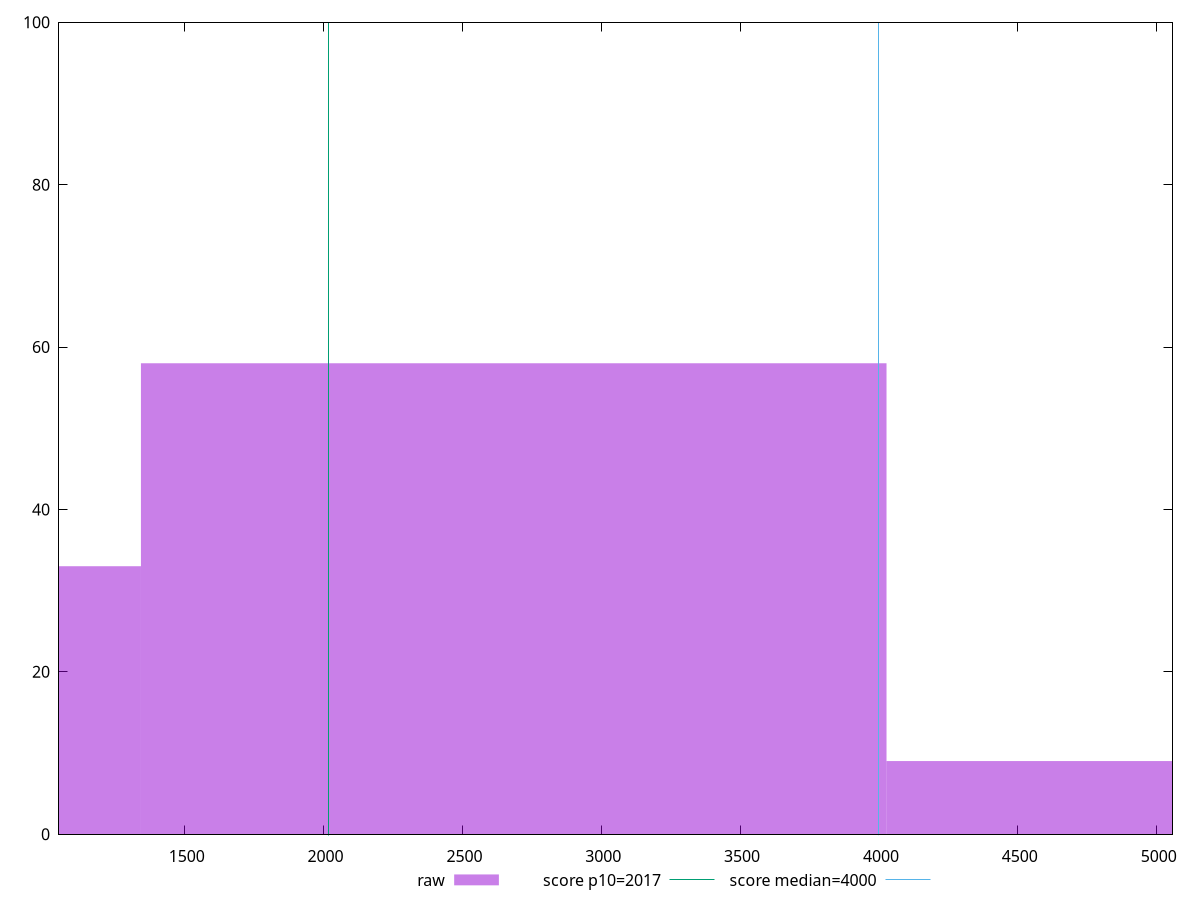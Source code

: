 reset

$raw <<EOF
0 33
2684.803597959617 58
5369.607195919234 9
EOF

set key outside below
set boxwidth 2684.803597959617
set xrange [1047.3360000000007:5057.019999999984]
set yrange [0:100]
set trange [0:100]
set style fill transparent solid 0.5 noborder

set parametric
set terminal svg size 640, 490 enhanced background rgb 'white'
set output "reports/report_00028_2021-02-24T12-49-42.674Z/mainthread-work-breakdown/samples/card/raw/histogram.svg"

plot $raw title "raw" with boxes, \
     2017,t title "score p10=2017", \
     4000,t title "score median=4000"

reset
